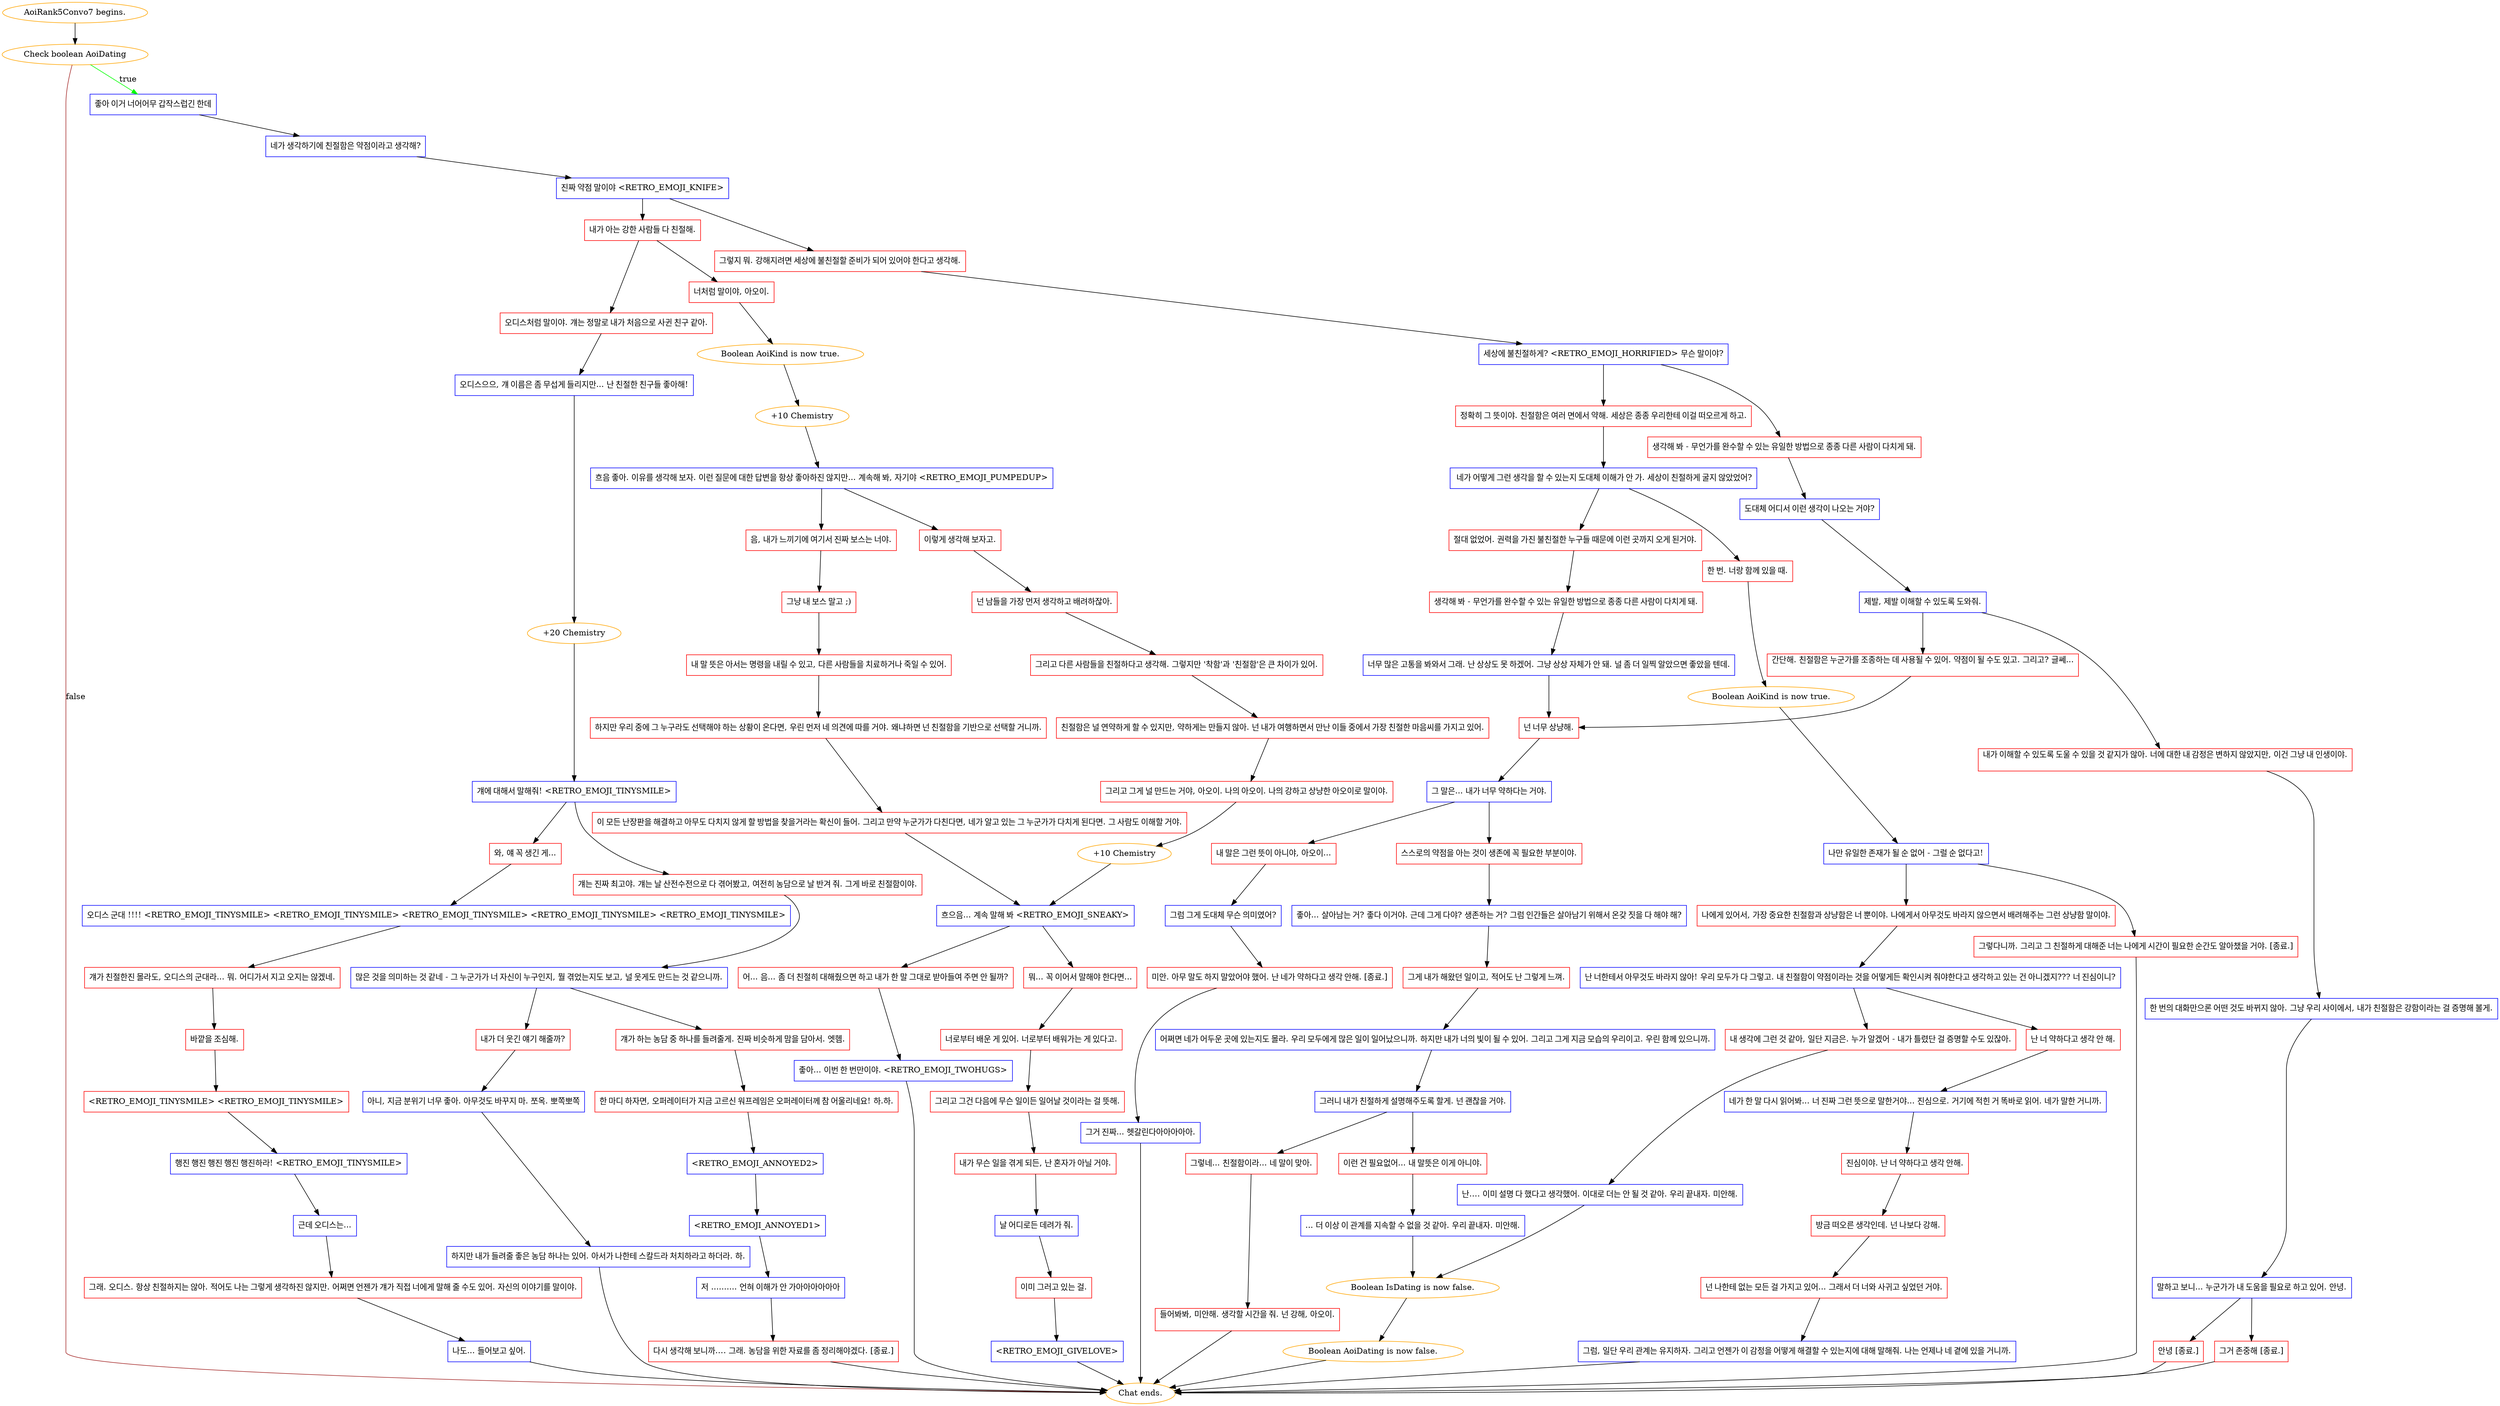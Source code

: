 digraph {
	"AoiRank5Convo7 begins." [color=orange];
		"AoiRank5Convo7 begins." -> j2617805464;
	j2617805464 [label="Check boolean AoiDating",color=orange];
		j2617805464 -> j2200635549 [label=true,color=green];
		j2617805464 -> "Chat ends." [label=false,color=brown];
	j2200635549 [label="좋아 이거 너어어무 갑작스럽긴 한데",shape=box,color=blue];
		j2200635549 -> j3336107671;
	"Chat ends." [color=orange];
	j3336107671 [label="네가 생각하기에 친절함은 약점이라고 생각해?",shape=box,color=blue];
		j3336107671 -> j4206434965;
	j4206434965 [label="진짜 약점 말이야 <RETRO_EMOJI_KNIFE>",shape=box,color=blue];
		j4206434965 -> j1192971847;
		j4206434965 -> j1590511891;
	j1192971847 [label="내가 아는 강한 사람들 다 친절해.",shape=box,color=red];
		j1192971847 -> j4293550207;
		j1192971847 -> j1996051833;
	j1590511891 [label="그렇지 뭐. 강해지려면 세상에 불친절할 준비가 되어 있어야 한다고 생각해.",shape=box,color=red];
		j1590511891 -> j3415182710;
	j4293550207 [label="너처럼 말이야, 아오이.",shape=box,color=red];
		j4293550207 -> j1442146781;
	j1996051833 [label="오디스처럼 말이야. 걔는 정말로 내가 처음으로 사귄 친구 같아.",shape=box,color=red];
		j1996051833 -> j3612843680;
	j3415182710 [label="세상에 불친절하게? <RETRO_EMOJI_HORRIFIED> 무슨 말이야?",shape=box,color=blue];
		j3415182710 -> j2968727059;
		j3415182710 -> j754841874;
	j1442146781 [label="Boolean AoiKind is now true.",color=orange];
		j1442146781 -> j4097809910;
	j3612843680 [label="오디스으으, 걔 이름은 좀 무섭게 들리지만... 난 친절한 친구들 좋아해!",shape=box,color=blue];
		j3612843680 -> j310210683;
	j2968727059 [label="정확히 그 뜻이야. 친절함은 여러 면에서 약해. 세상은 종종 우리한테 이걸 떠오르게 하고.",shape=box,color=red];
		j2968727059 -> j3086598937;
	j754841874 [label="생각해 봐 - 무언가를 완수할 수 있는 유일한 방법으로 종종 다른 사람이 다치게 돼.",shape=box,color=red];
		j754841874 -> j1768603988;
	j4097809910 [label="+10 Chemistry",color=orange];
		j4097809910 -> j2532779844;
	j310210683 [label="+20 Chemistry",color=orange];
		j310210683 -> j129685239;
	j3086598937 [label=" 네가 어떻게 그런 생각을 할 수 있는지 도대체 이해가 안 가. 세상이 친절하게 굴지 않았었어?",shape=box,color=blue];
		j3086598937 -> j4105452835;
		j3086598937 -> j1344930350;
	j1768603988 [label="도대체 어디서 이런 생각이 나오는 거야?",shape=box,color=blue];
		j1768603988 -> j11146873;
	j2532779844 [label="흐음 좋아. 이유를 생각해 보자. 이런 질문에 대한 답변을 항상 좋아하진 않지만... 계속해 봐, 자기야 <RETRO_EMOJI_PUMPEDUP>",shape=box,color=blue];
		j2532779844 -> j2926350894;
		j2532779844 -> j3845412601;
	j129685239 [label="걔에 대해서 말해줘! <RETRO_EMOJI_TINYSMILE>",shape=box,color=blue];
		j129685239 -> j1473366537;
		j129685239 -> j2888531962;
	j4105452835 [label="한 번. 너랑 함께 있을 때.",shape=box,color=red];
		j4105452835 -> j3394775883;
	j1344930350 [label="절대 없었어. 권력을 가진 불친절한 누구들 때문에 이런 곳까지 오게 된거야.",shape=box,color=red];
		j1344930350 -> j1432197639;
	j11146873 [label="제발, 제발 이해할 수 있도록 도와줘.",shape=box,color=blue];
		j11146873 -> j1638340439;
		j11146873 -> j1493577962;
	j2926350894 [label="이렇게 생각해 보자고.",shape=box,color=red];
		j2926350894 -> j2056258551;
	j3845412601 [label="음, 내가 느끼기에 여기서 진짜 보스는 너야.",shape=box,color=red];
		j3845412601 -> j877782091;
	j1473366537 [label="와, 얘 꼭 생긴 게...",shape=box,color=red];
		j1473366537 -> j141486596;
	j2888531962 [label="걔는 진짜 최고야. 걔는 날 산전수전으로 다 겪어봤고, 여전히 농담으로 날 반겨 줘. 그게 바로 친절함이야.",shape=box,color=red];
		j2888531962 -> j656941743;
	j3394775883 [label="Boolean AoiKind is now true.",color=orange];
		j3394775883 -> j2301110342;
	j1432197639 [label="생각해 봐 - 무언가를 완수할 수 있는 유일한 방법으로 종종 다른 사람이 다치게 돼.",shape=box,color=red];
		j1432197639 -> j3559336805;
	j1638340439 [label="간단해. 친절함은 누군가를 조종하는 데 사용될 수 있어. 약점이 될 수도 있고. 그리고? 글쎄...
",shape=box,color=red];
		j1638340439 -> j2275009420;
	j1493577962 [label="내가 이해할 수 있도록 도울 수 있을 것 같지가 않아. 너에 대한 내 감정은 변하지 않았지만, 이건 그냥 내 인생이야.
",shape=box,color=red];
		j1493577962 -> j1268014479;
	j2056258551 [label="넌 남들을 가장 먼저 생각하고 배려하잖아.",shape=box,color=red];
		j2056258551 -> j2481581126;
	j877782091 [label="그냥 내 보스 말고 ;)",shape=box,color=red];
		j877782091 -> j1150037394;
	j141486596 [label="오디스 군대 !!!! <RETRO_EMOJI_TINYSMILE> <RETRO_EMOJI_TINYSMILE> <RETRO_EMOJI_TINYSMILE> <RETRO_EMOJI_TINYSMILE> <RETRO_EMOJI_TINYSMILE>",shape=box,color=blue];
		j141486596 -> j3150495068;
	j656941743 [label="많은 것을 의미하는 것 같네 - 그 누군가가 너 자신이 누구인지, 뭘 겪었는지도 보고, 널 웃게도 만드는 것 같으니까.",shape=box,color=blue];
		j656941743 -> j2678786197;
		j656941743 -> j3333660783;
	j2301110342 [label="나만 유일한 존재가 될 순 없어 - 그럴 순 없다고!",shape=box,color=blue];
		j2301110342 -> j1073431695;
		j2301110342 -> j3959045993;
	j3559336805 [label="너무 많은 고통을 봐와서 그래. 난 상상도 못 하겠어. 그냥 상상 자체가 안 돼. 널 좀 더 일찍 알았으면 좋았을 텐데.",shape=box,color=blue];
		j3559336805 -> j2275009420;
	j2275009420 [label="넌 너무 상냥해.",shape=box,color=red];
		j2275009420 -> j84310743;
	j1268014479 [label="한 번의 대화만으론 어떤 것도 바뀌지 않아. 그냥 우리 사이에서, 내가 친절함은 강함이라는 걸 증명해 볼게.",shape=box,color=blue];
		j1268014479 -> j3718927099;
	j2481581126 [label="그리고 다른 사람들을 친절하다고 생각해. 그렇지만 '착함'과 '친절함'은 큰 차이가 있어.",shape=box,color=red];
		j2481581126 -> j3144883047;
	j1150037394 [label="내 말 뜻은 아서는 명령을 내릴 수 있고, 다른 사람들을 치료하거나 죽일 수 있어.",shape=box,color=red];
		j1150037394 -> j2056254187;
	j3150495068 [label="걔가 친절한진 몰라도, 오디스의 군대라... 뭐. 어디가서 지고 오지는 않겠네.",shape=box,color=red];
		j3150495068 -> j4289964808;
	j2678786197 [label="내가 더 웃긴 얘기 해줄까?",shape=box,color=red];
		j2678786197 -> j2834804404;
	j3333660783 [label="걔가 하는 농담 중 하나를 들려줄게. 진짜 비슷하게 맘을 담아서. 엣헴.",shape=box,color=red];
		j3333660783 -> j3118917236;
	j1073431695 [label="나에게 있어서, 가장 중요한 친절함과 상냥함은 너 뿐이야. 나에게서 아무것도 바라지 않으면서 배려해주는 그런 상냥함 말이야.",shape=box,color=red];
		j1073431695 -> j3631603107;
	j3959045993 [label="그렇다니까. 그리고 그 친절하게 대해준 너는 나에게 시간이 필요한 순간도 알아챘을 거야. [종료.]",shape=box,color=red];
		j3959045993 -> "Chat ends.";
	j84310743 [label="그 말은... 내가 너무 약하다는 거야.",shape=box,color=blue];
		j84310743 -> j1334569373;
		j84310743 -> j1467636309;
	j3718927099 [label="말하고 보니... 누군가가 내 도움을 필요로 하고 있어. 안녕.",shape=box,color=blue];
		j3718927099 -> j2761109433;
		j3718927099 -> j214493834;
	j3144883047 [label="친절함은 널 연약하게 할 수 있지만, 약하게는 만들지 않아. 넌 내가 여행하면서 만난 이들 중에서 가장 친절한 마음씨를 가지고 있어.",shape=box,color=red];
		j3144883047 -> j468396650;
	j2056254187 [label="하지만 우리 중에 그 누구라도 선택해야 하는 상황이 온다면, 우린 먼저 네 의견에 따를 거야. 왜냐하면 넌 친절함을 기반으로 선택할 거니까.",shape=box,color=red];
		j2056254187 -> j921587152;
	j4289964808 [label="바깥을 조심해.",shape=box,color=red];
		j4289964808 -> j1196377403;
	j2834804404 [label="아니, 지금 분위기 너무 좋아. 아무것도 바꾸지 마. 쪼옥. 뽀쪽뽀쪽",shape=box,color=blue];
		j2834804404 -> j2650829544;
	j3118917236 [label="한 마디 하자면, 오퍼레이터가 지금 고르신 워프레임은 오퍼레이터께 참 어울리네요! 하.하.",shape=box,color=red];
		j3118917236 -> j1735063735;
	j3631603107 [label="난 너한테서 아무것도 바라지 않아! 우리 모두가 다 그렇고. 내 친절함이 약점이라는 것을 어떻게든 확인시켜 줘야한다고 생각하고 있는 건 아니겠지??? 너 진심이니?",shape=box,color=blue];
		j3631603107 -> j1731532592;
		j3631603107 -> j546453569;
	j1334569373 [label="내 말은 그런 뜻이 아니야, 아오이...",shape=box,color=red];
		j1334569373 -> j562119115;
	j1467636309 [label="스스로의 약점을 아는 것이 생존에 꼭 필요한 부분이야.",shape=box,color=red];
		j1467636309 -> j2955027282;
	j2761109433 [label="그거 존중해 [종료.]",shape=box,color=red];
		j2761109433 -> "Chat ends.";
	j214493834 [label="안녕 [종료.]",shape=box,color=red];
		j214493834 -> "Chat ends.";
	j468396650 [label="그리고 그게 널 만드는 거야, 아오이. 나의 아오이. 나의 강하고 상냥한 아오이로 말이야.",shape=box,color=red];
		j468396650 -> j4262245976;
	j921587152 [label="이 모든 난장판을 해결하고 아무도 다치지 않게 할 방법을 찾을거라는 확신이 들어. 그리고 만약 누군가가 다친다면, 네가 알고 있는 그 누군가가 다치게 된다면. 그 사람도 이해할 거야.",shape=box,color=red];
		j921587152 -> j4076223907;
	j1196377403 [label="<RETRO_EMOJI_TINYSMILE> <RETRO_EMOJI_TINYSMILE>",shape=box,color=red];
		j1196377403 -> j155741654;
	j2650829544 [label="하지만 내가 들려줄 좋은 농담 하나는 있어. 아서가 나한테 스칼드라 처치하라고 하더라. 하.",shape=box,color=blue];
		j2650829544 -> "Chat ends.";
	j1735063735 [label="<RETRO_EMOJI_ANNOYED2>",shape=box,color=blue];
		j1735063735 -> j3551437686;
	j1731532592 [label="내 생각에 그런 것 같아, 일단 지금은. 누가 알겠어 - 내가 틀렸단 걸 증명할 수도 있잖아.",shape=box,color=red];
		j1731532592 -> j208981322;
	j546453569 [label="난 너 약하다고 생각 안 해.",shape=box,color=red];
		j546453569 -> j1544244917;
	j562119115 [label="그럼 그게 도대체 무슨 의미였어?",shape=box,color=blue];
		j562119115 -> j4217669299;
	j2955027282 [label="좋아... 살아남는 거? 좋다 이거야. 근데 그게 다야? 생존하는 거? 그럼 인간들은 살아남기 위해서 온갖 짓을 다 해야 해?",shape=box,color=blue];
		j2955027282 -> j2499962633;
	j4262245976 [label="+10 Chemistry",color=orange];
		j4262245976 -> j4076223907;
	j4076223907 [label="흐으음... 계속 말해 봐 <RETRO_EMOJI_SNEAKY>",shape=box,color=blue];
		j4076223907 -> j892432409;
		j4076223907 -> j1544129381;
	j155741654 [label="행진 행진 행진 행진 행진하라! <RETRO_EMOJI_TINYSMILE>",shape=box,color=blue];
		j155741654 -> j92026356;
	j3551437686 [label="<RETRO_EMOJI_ANNOYED1>",shape=box,color=blue];
		j3551437686 -> j453077824;
	j208981322 [label="난…. 이미 설명 다 했다고 생각했어. 이대로 더는 안 될 것 같아. 우리 끝내자. 미안해.",shape=box,color=blue];
		j208981322 -> j2209722290;
	j1544244917 [label="네가 한 말 다시 읽어봐... 너 진짜 그런 뜻으로 말한거야... 진심으로. 거기에 적힌 거 똑바로 읽어. 네가 말한 거니까.",shape=box,color=blue];
		j1544244917 -> j3987338599;
	j4217669299 [label="미안. 아무 말도 하지 말았어야 했어. 난 네가 약하다고 생각 안해. [종료.]",shape=box,color=red];
		j4217669299 -> j3842149515;
	j2499962633 [label="그게 내가 해왔던 일이고, 적어도 난 그렇게 느껴.",shape=box,color=red];
		j2499962633 -> j3405397979;
	j892432409 [label="어... 음... 좀 더 친절히 대해줬으면 하고 내가 한 말 그대로 받아들여 주면 안 될까?",shape=box,color=red];
		j892432409 -> j3193409118;
	j1544129381 [label="뭐... 꼭 이어서 말해야 한다면...",shape=box,color=red];
		j1544129381 -> j120109263;
	j92026356 [label="근데 오디스는...",shape=box,color=blue];
		j92026356 -> j3113511393;
	j453077824 [label="저 .......... 언혀 이해가 안 가아아아아아아",shape=box,color=blue];
		j453077824 -> j3840028046;
	j2209722290 [label="Boolean IsDating is now false.",color=orange];
		j2209722290 -> j1296492913;
	j3987338599 [label="진심이야. 난 너 약하다고 생각 안해.",shape=box,color=red];
		j3987338599 -> j1597619114;
	j3842149515 [label="그거 진짜... 헷갈린다아아아아아.",shape=box,color=blue];
		j3842149515 -> "Chat ends.";
	j3405397979 [label="어쩌면 네가 어두운 곳에 있는지도 몰라. 우리 모두에게 많은 일이 일어났으니까. 하지만 내가 너의 빛이 될 수 있어. 그리고 그게 지금 모습의 우리이고. 우린 함께 있으니까.",shape=box,color=blue];
		j3405397979 -> j2848878221;
	j3193409118 [label="좋아... 이번 한 번만이야. <RETRO_EMOJI_TWOHUGS>",shape=box,color=blue];
		j3193409118 -> "Chat ends.";
	j120109263 [label="너로부터 배운 게 있어. 너로부터 배워가는 게 있다고.",shape=box,color=red];
		j120109263 -> j3861975054;
	j3113511393 [label="그래. 오디스. 항상 친절하지는 않아. 적어도 나는 그렇게 생각하진 않지만. 어쩌면 언젠가 걔가 직접 너에게 말해 줄 수도 있어. 자신의 이야기를 말이야.",shape=box,color=red];
		j3113511393 -> j5674691;
	j3840028046 [label="다시 생각해 보니까…. 그래. 농담을 위한 자료를 좀 정리해야겠다. [종료.]",shape=box,color=red];
		j3840028046 -> "Chat ends.";
	j1296492913 [label="Boolean AoiDating is now false.",color=orange];
		j1296492913 -> "Chat ends.";
	j1597619114 [label="방금 떠오른 생각인데. 넌 나보다 강해.",shape=box,color=red];
		j1597619114 -> j2954429412;
	j2848878221 [label="그러니 내가 친절하게 설명해주도록 할게. 넌 괜찮을 거야.",shape=box,color=blue];
		j2848878221 -> j1324698085;
		j2848878221 -> j2957055014;
	j3861975054 [label="그리고 그건 다음에 무슨 일이든 일어날 것이라는 걸 뜻해.",shape=box,color=red];
		j3861975054 -> j522949977;
	j5674691 [label="나도... 들어보고 싶어.",shape=box,color=blue];
		j5674691 -> "Chat ends.";
	j2954429412 [label="넌 나한테 없는 모든 걸 가지고 있어... 그래서 더 너와 사귀고 싶었던 거야.",shape=box,color=red];
		j2954429412 -> j3842181447;
	j1324698085 [label="그렇네... 친절함이라... 네 말이 맞아.",shape=box,color=red];
		j1324698085 -> j650976870;
	j2957055014 [label="이런 건 필요없어... 내 말뜻은 이게 아니야.",shape=box,color=red];
		j2957055014 -> j3423381740;
	j522949977 [label="내가 무슨 일을 겪게 되든, 난 혼자가 아닐 거야.",shape=box,color=red];
		j522949977 -> j2750271467;
	j3842181447 [label="그럼, 일단 우리 관계는 유지하자. 그리고 언젠가 이 감정을 어떻게 해결할 수 있는지에 대해 말해줘. 나는 언제나 네 곁에 있을 거니까.",shape=box,color=blue];
		j3842181447 -> "Chat ends.";
	j650976870 [label="들어봐봐, 미안해. 생각할 시간을 줘. 넌 강해, 아오이.
",shape=box,color=red];
		j650976870 -> "Chat ends.";
	j3423381740 [label="... 더 이상 이 관계를 지속할 수 없을 것 같아. 우리 끝내자. 미안해.",shape=box,color=blue];
		j3423381740 -> j2209722290;
	j2750271467 [label="날 어디로든 데려가 줘.",shape=box,color=blue];
		j2750271467 -> j2473454335;
	j2473454335 [label="이미 그러고 있는 걸.",shape=box,color=red];
		j2473454335 -> j3455463371;
	j3455463371 [label="<RETRO_EMOJI_GIVELOVE>",shape=box,color=blue];
		j3455463371 -> "Chat ends.";
}